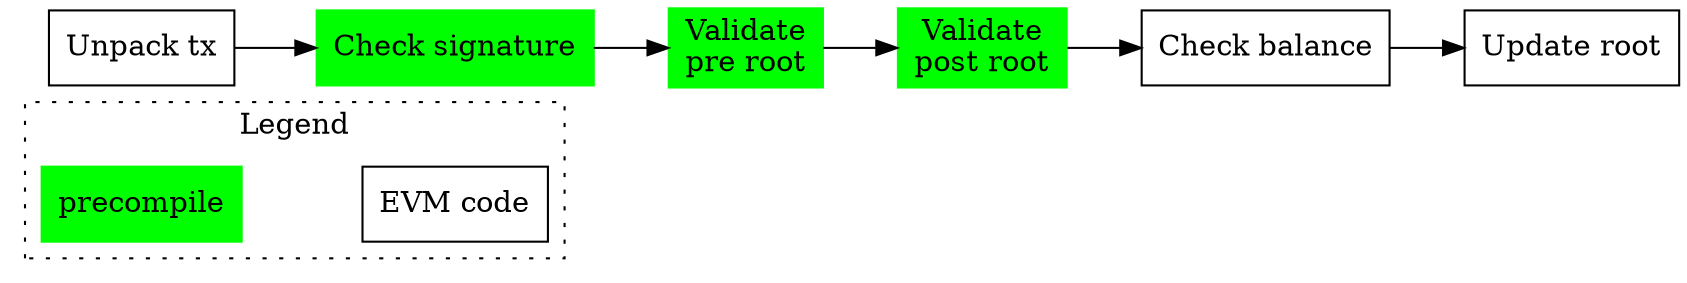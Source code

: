 digraph D {
    node [shape="box",color="green"];
rankdir=LR;

    subgraph clusterlegend {
        label="Legend";
        style=dotted;
        key [label="precompile",style=filled]
        key2 [label="EVM code",color="black"]
        key -> key2 [style=invis]
    }

    unpack [color="black",label="Unpack tx"]
    sigcheck [label="Check signature",style=filled]
    precheck [label="Validate\npre root",style=filled]
    postcheck [label="Validate\npost root",style=filled]
    balancecheck [color="black",label="Check balance"]
    updateroot [label="Update root",color="black"]
    
    unpack -> sigcheck -> precheck -> postcheck -> balancecheck -> updateroot
}

